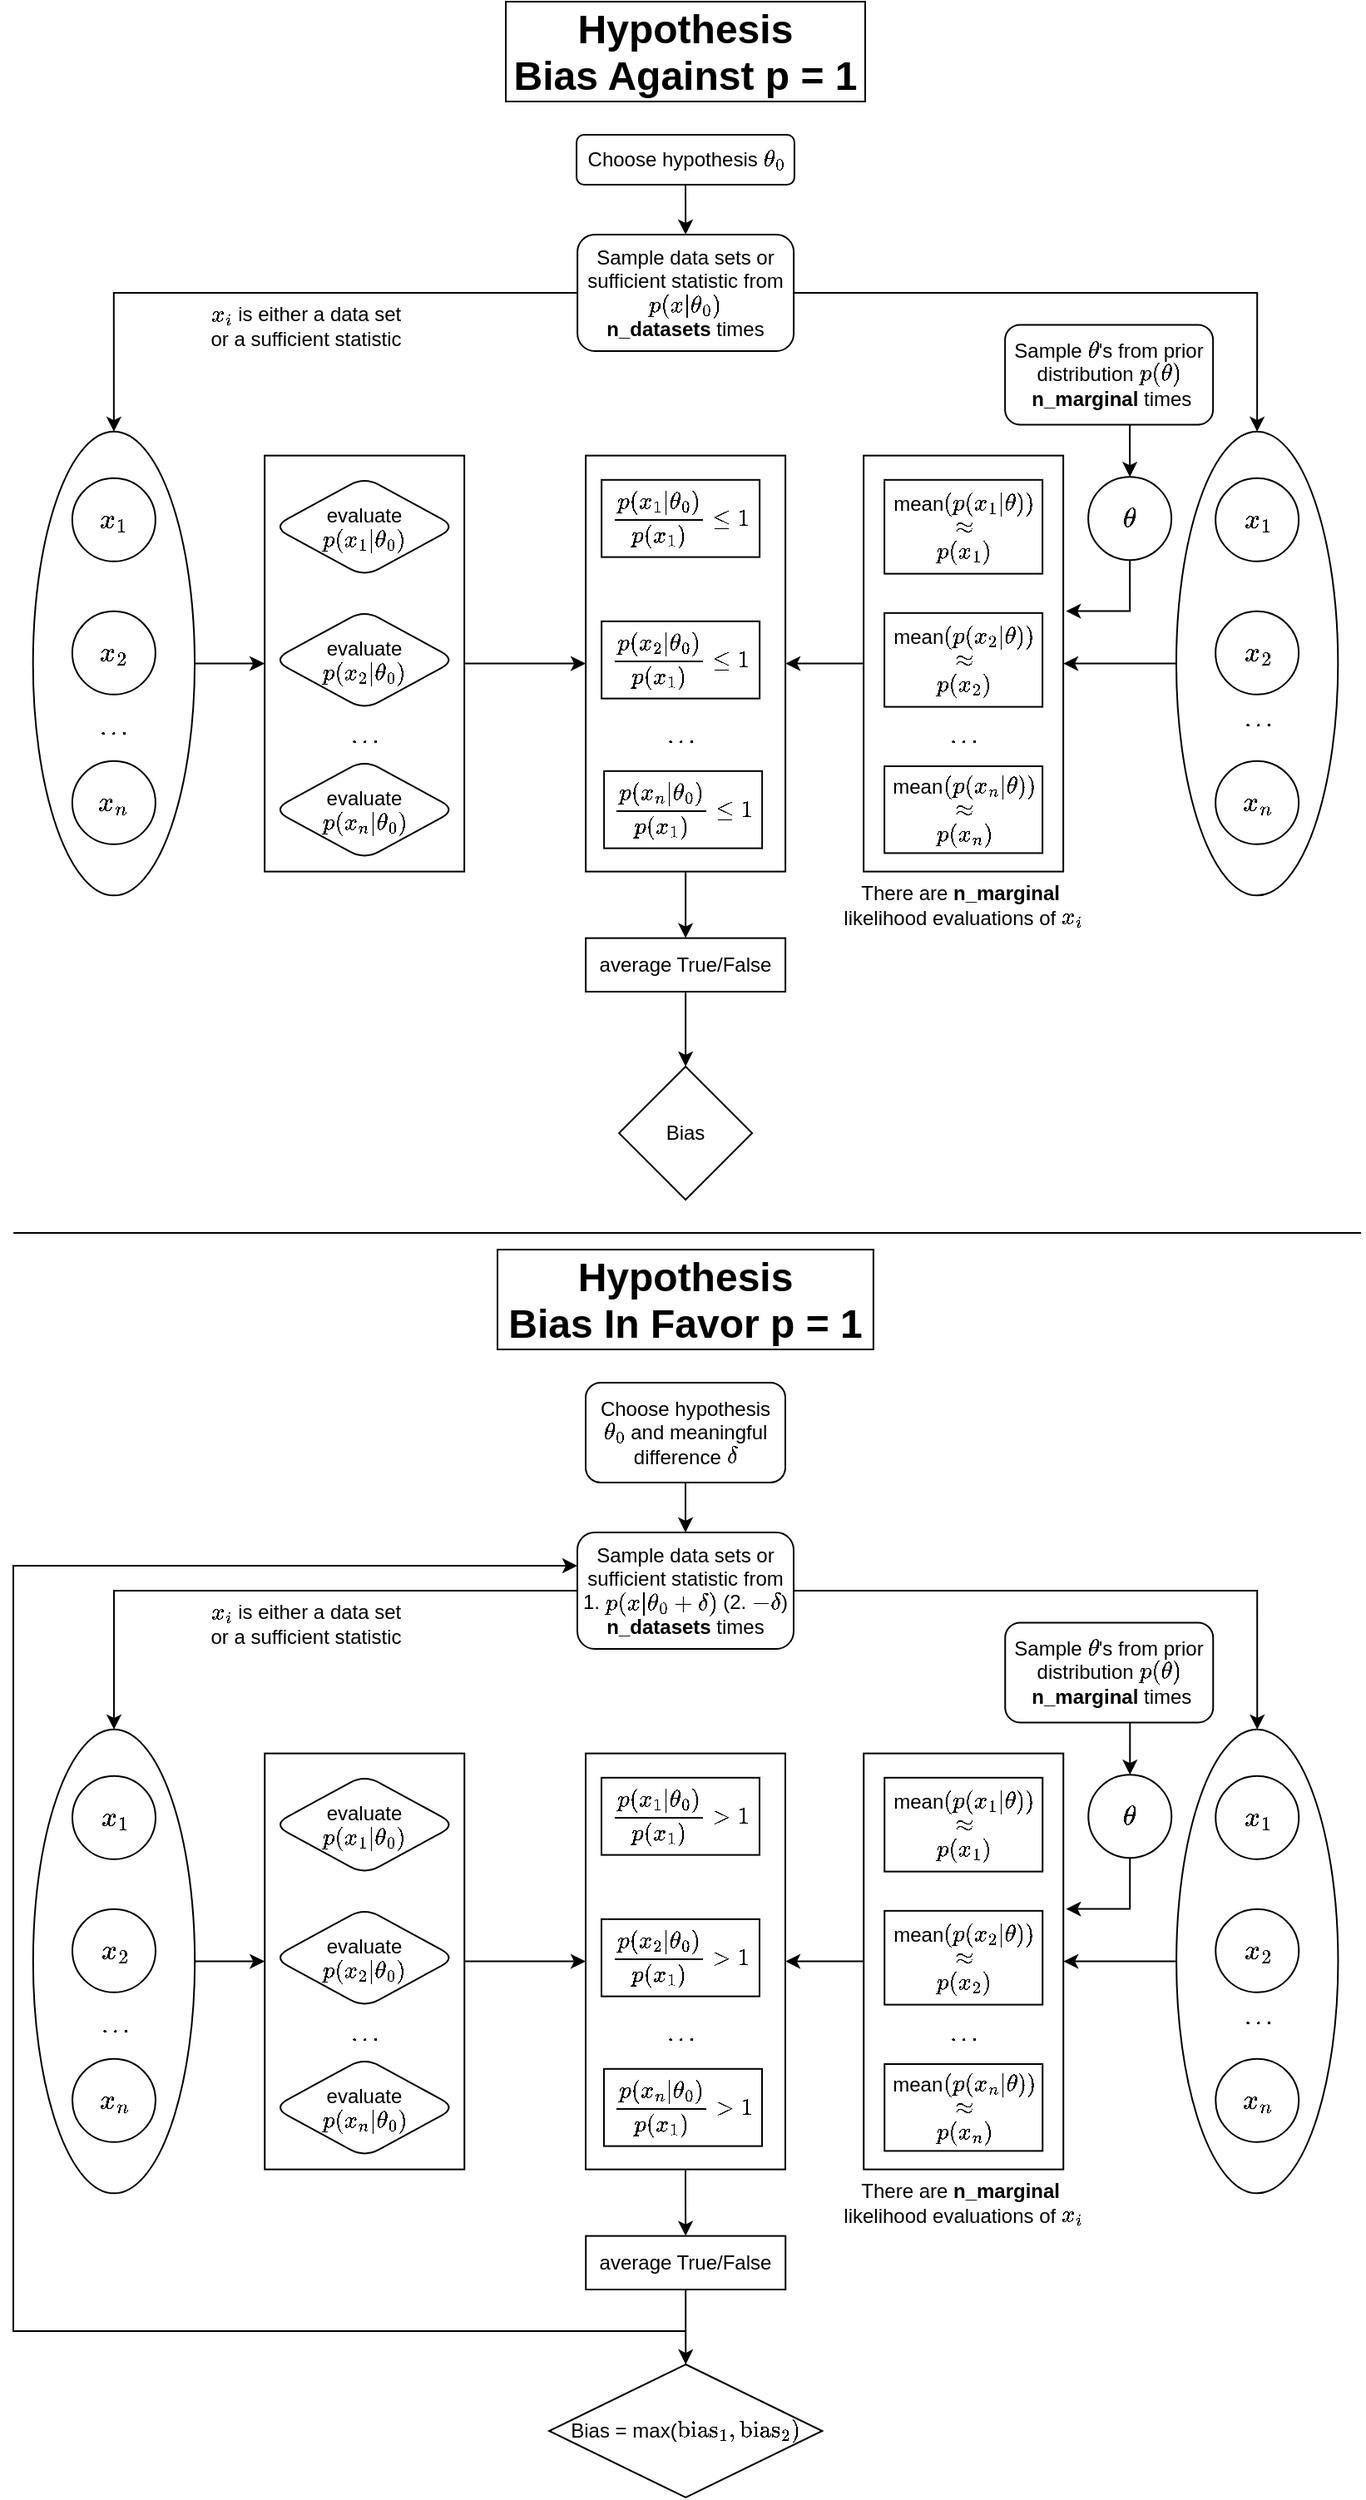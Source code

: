 <mxfile version="24.8.1">
  <diagram id="C5RBs43oDa-KdzZeNtuy" name="Page-1">
    <mxGraphModel dx="977" dy="579" grid="1" gridSize="10" guides="1" tooltips="1" connect="1" arrows="1" fold="1" page="1" pageScale="1" pageWidth="827" pageHeight="1169" math="1" shadow="0">
      <root>
        <mxCell id="WIyWlLk6GJQsqaUBKTNV-0" />
        <mxCell id="WIyWlLk6GJQsqaUBKTNV-1" parent="WIyWlLk6GJQsqaUBKTNV-0" />
        <mxCell id="u3RiiRPmAZO3Tr13F04o-112" style="edgeStyle=orthogonalEdgeStyle;rounded=0;orthogonalLoop=1;jettySize=auto;html=1;exitX=1;exitY=0.5;exitDx=0;exitDy=0;entryX=0;entryY=0.5;entryDx=0;entryDy=0;" edge="1" parent="WIyWlLk6GJQsqaUBKTNV-1" source="u3RiiRPmAZO3Tr13F04o-90" target="u3RiiRPmAZO3Tr13F04o-105">
          <mxGeometry relative="1" as="geometry" />
        </mxCell>
        <mxCell id="u3RiiRPmAZO3Tr13F04o-90" value="" style="rounded=0;whiteSpace=wrap;html=1;fillColor=none;" vertex="1" parent="WIyWlLk6GJQsqaUBKTNV-1">
          <mxGeometry x="161.07" y="272.81" width="120" height="250" as="geometry" />
        </mxCell>
        <mxCell id="u3RiiRPmAZO3Tr13F04o-113" style="edgeStyle=orthogonalEdgeStyle;rounded=0;orthogonalLoop=1;jettySize=auto;html=1;exitX=0;exitY=0.5;exitDx=0;exitDy=0;entryX=1;entryY=0.5;entryDx=0;entryDy=0;" edge="1" parent="WIyWlLk6GJQsqaUBKTNV-1" source="u3RiiRPmAZO3Tr13F04o-96" target="u3RiiRPmAZO3Tr13F04o-105">
          <mxGeometry relative="1" as="geometry" />
        </mxCell>
        <mxCell id="u3RiiRPmAZO3Tr13F04o-96" value="" style="rounded=0;whiteSpace=wrap;html=1;fillColor=none;" vertex="1" parent="WIyWlLk6GJQsqaUBKTNV-1">
          <mxGeometry x="521.06" y="272.81" width="120" height="250" as="geometry" />
        </mxCell>
        <mxCell id="u3RiiRPmAZO3Tr13F04o-2" value="&lt;h1 style=&quot;margin-top: 0px;&quot;&gt;Hypothesis &lt;br&gt;Bias Against p = 1&lt;/h1&gt;" style="text;html=1;whiteSpace=wrap;overflow=hidden;rounded=0;fontColor=default;align=center;labelPosition=center;verticalLabelPosition=middle;verticalAlign=middle;glass=0;fillColor=none;gradientColor=none;strokeColor=default;perimeterSpacing=0;" vertex="1" parent="WIyWlLk6GJQsqaUBKTNV-1">
          <mxGeometry x="306" width="216" height="60" as="geometry" />
        </mxCell>
        <mxCell id="u3RiiRPmAZO3Tr13F04o-5" value="evaluate&lt;div&gt;\(p(x_1|\theta_0)\)&lt;br&gt;&lt;/div&gt;" style="rhombus;whiteSpace=wrap;html=1;rounded=1;glass=0;strokeWidth=1;shadow=0;" vertex="1" parent="WIyWlLk6GJQsqaUBKTNV-1">
          <mxGeometry x="166.07" y="285.61" width="110" height="60" as="geometry" />
        </mxCell>
        <mxCell id="u3RiiRPmAZO3Tr13F04o-8" value="evaluate&lt;div&gt;\(p(x_2|\theta_0)\)&lt;br&gt;&lt;/div&gt;" style="rhombus;whiteSpace=wrap;html=1;rounded=1;glass=0;strokeWidth=1;shadow=0;" vertex="1" parent="WIyWlLk6GJQsqaUBKTNV-1">
          <mxGeometry x="166.07" y="365.61" width="110" height="60" as="geometry" />
        </mxCell>
        <mxCell id="u3RiiRPmAZO3Tr13F04o-11" value="evaluate&lt;div&gt;\(p(x_n|\theta_0)\)&lt;br&gt;&lt;/div&gt;" style="rhombus;whiteSpace=wrap;html=1;rounded=1;glass=0;strokeWidth=1;shadow=0;" vertex="1" parent="WIyWlLk6GJQsqaUBKTNV-1">
          <mxGeometry x="166.07" y="455.61" width="110" height="60" as="geometry" />
        </mxCell>
        <mxCell id="u3RiiRPmAZO3Tr13F04o-14" value="\(\dots\)" style="text;html=1;align=center;verticalAlign=middle;whiteSpace=wrap;rounded=0;" vertex="1" parent="WIyWlLk6GJQsqaUBKTNV-1">
          <mxGeometry x="191.07" y="425.61" width="60" height="30" as="geometry" />
        </mxCell>
        <mxCell id="u3RiiRPmAZO3Tr13F04o-18" value="" style="edgeStyle=orthogonalEdgeStyle;rounded=0;orthogonalLoop=1;jettySize=auto;html=1;" edge="1" parent="WIyWlLk6GJQsqaUBKTNV-1" source="u3RiiRPmAZO3Tr13F04o-15" target="u3RiiRPmAZO3Tr13F04o-17">
          <mxGeometry relative="1" as="geometry">
            <Array as="points">
              <mxPoint x="681.07" y="260" />
              <mxPoint x="681.07" y="260" />
            </Array>
          </mxGeometry>
        </mxCell>
        <mxCell id="u3RiiRPmAZO3Tr13F04o-15" value="Sample \(\theta\)&#39;s from prior distribution \(p(\theta)\)&amp;nbsp;&lt;span style=&quot;background-color: initial;&quot;&gt;&lt;b&gt;n_marginal&lt;/b&gt; times&lt;/span&gt;" style="rounded=1;whiteSpace=wrap;html=1;" vertex="1" parent="WIyWlLk6GJQsqaUBKTNV-1">
          <mxGeometry x="606.07" y="194.21" width="125" height="60" as="geometry" />
        </mxCell>
        <mxCell id="u3RiiRPmAZO3Tr13F04o-17" value="&lt;h3&gt;\(\theta\)&lt;/h3&gt;" style="ellipse;whiteSpace=wrap;html=1;rounded=1;" vertex="1" parent="WIyWlLk6GJQsqaUBKTNV-1">
          <mxGeometry x="656.07" y="285.61" width="50" height="50" as="geometry" />
        </mxCell>
        <mxCell id="u3RiiRPmAZO3Tr13F04o-70" style="edgeStyle=orthogonalEdgeStyle;rounded=0;orthogonalLoop=1;jettySize=auto;html=1;exitX=1;exitY=0.5;exitDx=0;exitDy=0;entryX=0;entryY=0.5;entryDx=0;entryDy=0;" edge="1" parent="WIyWlLk6GJQsqaUBKTNV-1" source="u3RiiRPmAZO3Tr13F04o-56" target="u3RiiRPmAZO3Tr13F04o-67">
          <mxGeometry relative="1" as="geometry" />
        </mxCell>
        <mxCell id="u3RiiRPmAZO3Tr13F04o-81" style="edgeStyle=orthogonalEdgeStyle;rounded=0;orthogonalLoop=1;jettySize=auto;html=1;exitX=0;exitY=0.5;exitDx=0;exitDy=0;entryX=0;entryY=0.5;entryDx=0;entryDy=0;" edge="1" parent="WIyWlLk6GJQsqaUBKTNV-1" source="u3RiiRPmAZO3Tr13F04o-56" target="u3RiiRPmAZO3Tr13F04o-80">
          <mxGeometry relative="1" as="geometry" />
        </mxCell>
        <mxCell id="u3RiiRPmAZO3Tr13F04o-56" value="Sample data sets or sufficient statistic from \(p(x|\theta_0)\)&lt;div&gt;&lt;b&gt;n_datasets&lt;/b&gt; times&lt;/div&gt;" style="rounded=1;whiteSpace=wrap;html=1;fontSize=12;glass=0;strokeWidth=1;shadow=0;" vertex="1" parent="WIyWlLk6GJQsqaUBKTNV-1">
          <mxGeometry x="349.06" y="140" width="130" height="70" as="geometry" />
        </mxCell>
        <mxCell id="u3RiiRPmAZO3Tr13F04o-59" value="\(x_i\) is either a data set or a sufficient statistic" style="text;html=1;align=center;verticalAlign=middle;whiteSpace=wrap;rounded=0;" vertex="1" parent="WIyWlLk6GJQsqaUBKTNV-1">
          <mxGeometry x="121.07" y="180" width="130" height="30" as="geometry" />
        </mxCell>
        <mxCell id="u3RiiRPmAZO3Tr13F04o-63" value="&lt;h3&gt;\(x_1\)&lt;/h3&gt;" style="ellipse;whiteSpace=wrap;html=1;rounded=1;" vertex="1" parent="WIyWlLk6GJQsqaUBKTNV-1">
          <mxGeometry x="732.57" y="286.4" width="50" height="50" as="geometry" />
        </mxCell>
        <mxCell id="u3RiiRPmAZO3Tr13F04o-64" value="&lt;h3&gt;\(x_2\)&lt;/h3&gt;" style="ellipse;whiteSpace=wrap;html=1;rounded=1;" vertex="1" parent="WIyWlLk6GJQsqaUBKTNV-1">
          <mxGeometry x="732.57" y="366.4" width="50" height="50" as="geometry" />
        </mxCell>
        <mxCell id="u3RiiRPmAZO3Tr13F04o-65" value="&lt;h3&gt;\(x_n\)&lt;/h3&gt;" style="ellipse;whiteSpace=wrap;html=1;rounded=1;" vertex="1" parent="WIyWlLk6GJQsqaUBKTNV-1">
          <mxGeometry x="732.57" y="456.4" width="50" height="50" as="geometry" />
        </mxCell>
        <mxCell id="u3RiiRPmAZO3Tr13F04o-66" value="\(\dots\)" style="text;html=1;align=center;verticalAlign=middle;whiteSpace=wrap;rounded=0;" vertex="1" parent="WIyWlLk6GJQsqaUBKTNV-1">
          <mxGeometry x="727.57" y="416.4" width="60" height="30" as="geometry" />
        </mxCell>
        <mxCell id="u3RiiRPmAZO3Tr13F04o-97" style="edgeStyle=orthogonalEdgeStyle;rounded=0;orthogonalLoop=1;jettySize=auto;html=1;exitX=0.5;exitY=1;exitDx=0;exitDy=0;entryX=1;entryY=0.5;entryDx=0;entryDy=0;" edge="1" parent="WIyWlLk6GJQsqaUBKTNV-1" source="u3RiiRPmAZO3Tr13F04o-67" target="u3RiiRPmAZO3Tr13F04o-96">
          <mxGeometry relative="1" as="geometry" />
        </mxCell>
        <mxCell id="u3RiiRPmAZO3Tr13F04o-67" value="" style="ellipse;whiteSpace=wrap;html=1;rotation=90;fillColor=none;" vertex="1" parent="WIyWlLk6GJQsqaUBKTNV-1">
          <mxGeometry x="618.2" y="349.21" width="278.75" height="97.19" as="geometry" />
        </mxCell>
        <mxCell id="u3RiiRPmAZO3Tr13F04o-76" value="&lt;h3&gt;\(x_1\)&lt;/h3&gt;" style="ellipse;whiteSpace=wrap;html=1;rounded=1;" vertex="1" parent="WIyWlLk6GJQsqaUBKTNV-1">
          <mxGeometry x="45.44" y="286.4" width="50" height="50" as="geometry" />
        </mxCell>
        <mxCell id="u3RiiRPmAZO3Tr13F04o-77" value="&lt;h3&gt;\(x_2\)&lt;/h3&gt;" style="ellipse;whiteSpace=wrap;html=1;rounded=1;" vertex="1" parent="WIyWlLk6GJQsqaUBKTNV-1">
          <mxGeometry x="45.44" y="366.4" width="50" height="50" as="geometry" />
        </mxCell>
        <mxCell id="u3RiiRPmAZO3Tr13F04o-78" value="&lt;h3&gt;\(x_n\)&lt;/h3&gt;" style="ellipse;whiteSpace=wrap;html=1;rounded=1;" vertex="1" parent="WIyWlLk6GJQsqaUBKTNV-1">
          <mxGeometry x="45.44" y="456.4" width="50" height="50" as="geometry" />
        </mxCell>
        <mxCell id="u3RiiRPmAZO3Tr13F04o-79" value="\(\dots\)" style="text;html=1;align=center;verticalAlign=middle;whiteSpace=wrap;rounded=0;" vertex="1" parent="WIyWlLk6GJQsqaUBKTNV-1">
          <mxGeometry x="40.44" y="421.4" width="60" height="30" as="geometry" />
        </mxCell>
        <mxCell id="u3RiiRPmAZO3Tr13F04o-91" style="edgeStyle=orthogonalEdgeStyle;rounded=0;orthogonalLoop=1;jettySize=auto;html=1;exitX=0.5;exitY=0;exitDx=0;exitDy=0;entryX=0;entryY=0.5;entryDx=0;entryDy=0;" edge="1" parent="WIyWlLk6GJQsqaUBKTNV-1" source="u3RiiRPmAZO3Tr13F04o-80" target="u3RiiRPmAZO3Tr13F04o-90">
          <mxGeometry relative="1" as="geometry" />
        </mxCell>
        <mxCell id="u3RiiRPmAZO3Tr13F04o-80" value="" style="ellipse;whiteSpace=wrap;html=1;rotation=90;fillColor=none;" vertex="1" parent="WIyWlLk6GJQsqaUBKTNV-1">
          <mxGeometry x="-68.94" y="349.21" width="278.75" height="97.19" as="geometry" />
        </mxCell>
        <mxCell id="u3RiiRPmAZO3Tr13F04o-95" value="\(\dots\)" style="text;html=1;align=center;verticalAlign=middle;whiteSpace=wrap;rounded=0;" vertex="1" parent="WIyWlLk6GJQsqaUBKTNV-1">
          <mxGeometry x="551.06" y="425.61" width="60" height="30" as="geometry" />
        </mxCell>
        <mxCell id="u3RiiRPmAZO3Tr13F04o-98" style="edgeStyle=orthogonalEdgeStyle;rounded=0;orthogonalLoop=1;jettySize=auto;html=1;exitX=0.5;exitY=1;exitDx=0;exitDy=0;entryX=1.013;entryY=0.374;entryDx=0;entryDy=0;entryPerimeter=0;" edge="1" parent="WIyWlLk6GJQsqaUBKTNV-1" source="u3RiiRPmAZO3Tr13F04o-17" target="u3RiiRPmAZO3Tr13F04o-96">
          <mxGeometry relative="1" as="geometry" />
        </mxCell>
        <mxCell id="u3RiiRPmAZO3Tr13F04o-100" value="&lt;span style=&quot;text-wrap: nowrap;&quot;&gt;There are&amp;nbsp;&lt;/span&gt;&lt;b style=&quot;text-wrap: nowrap;&quot;&gt;n_marginal&amp;nbsp;&lt;/b&gt;&lt;div&gt;&lt;span style=&quot;text-wrap: nowrap;&quot;&gt;likelihood evaluations of \(x_i\)&lt;/span&gt;&lt;/div&gt;" style="text;html=1;align=center;verticalAlign=middle;whiteSpace=wrap;rounded=0;fillColor=none;" vertex="1" parent="WIyWlLk6GJQsqaUBKTNV-1">
          <mxGeometry x="503.06" y="522.81" width="156" height="40" as="geometry" />
        </mxCell>
        <mxCell id="u3RiiRPmAZO3Tr13F04o-101" value="mean\(\left(p(x_n|\theta)\right)\)&lt;div&gt;&lt;div&gt;\(\approx\)&lt;/div&gt;&lt;div&gt;\(p(x_n)\)&lt;/div&gt;&lt;/div&gt;" style="rounded=0;whiteSpace=wrap;html=1;" vertex="1" parent="WIyWlLk6GJQsqaUBKTNV-1">
          <mxGeometry x="533.56" y="459.51" width="95" height="52.2" as="geometry" />
        </mxCell>
        <mxCell id="u3RiiRPmAZO3Tr13F04o-103" value="mean\(\left(p(x_2|\theta)\right)\)&lt;div&gt;&lt;div&gt;\(\approx\)&lt;/div&gt;&lt;div&gt;\(p(x_2)\)&lt;/div&gt;&lt;/div&gt;" style="rounded=0;whiteSpace=wrap;html=1;" vertex="1" parent="WIyWlLk6GJQsqaUBKTNV-1">
          <mxGeometry x="533.56" y="367.41" width="95" height="56.4" as="geometry" />
        </mxCell>
        <mxCell id="u3RiiRPmAZO3Tr13F04o-104" value="mean\(\left(p(x_1|\theta)\right)\)&lt;div&gt;\(\approx\)&lt;/div&gt;&lt;div&gt;\(p(x_1)\)&lt;/div&gt;" style="rounded=0;whiteSpace=wrap;html=1;" vertex="1" parent="WIyWlLk6GJQsqaUBKTNV-1">
          <mxGeometry x="533.56" y="287.41" width="95" height="56.4" as="geometry" />
        </mxCell>
        <mxCell id="u3RiiRPmAZO3Tr13F04o-115" value="" style="edgeStyle=orthogonalEdgeStyle;rounded=0;orthogonalLoop=1;jettySize=auto;html=1;" edge="1" parent="WIyWlLk6GJQsqaUBKTNV-1" source="u3RiiRPmAZO3Tr13F04o-105" target="u3RiiRPmAZO3Tr13F04o-114">
          <mxGeometry relative="1" as="geometry" />
        </mxCell>
        <mxCell id="u3RiiRPmAZO3Tr13F04o-105" value="" style="rounded=0;whiteSpace=wrap;html=1;fillColor=none;" vertex="1" parent="WIyWlLk6GJQsqaUBKTNV-1">
          <mxGeometry x="354.06" y="272.81" width="120" height="250" as="geometry" />
        </mxCell>
        <mxCell id="u3RiiRPmAZO3Tr13F04o-106" value="\(\dots\)" style="text;html=1;align=center;verticalAlign=middle;whiteSpace=wrap;rounded=0;" vertex="1" parent="WIyWlLk6GJQsqaUBKTNV-1">
          <mxGeometry x="381.06" y="425.61" width="60" height="30" as="geometry" />
        </mxCell>
        <mxCell id="u3RiiRPmAZO3Tr13F04o-109" value="$$\frac{p(x_1|\theta_0)}{p(x_1)} \leq 1$$" style="rounded=0;whiteSpace=wrap;html=1;" vertex="1" parent="WIyWlLk6GJQsqaUBKTNV-1">
          <mxGeometry x="363.56" y="287.41" width="95" height="46.4" as="geometry" />
        </mxCell>
        <mxCell id="u3RiiRPmAZO3Tr13F04o-110" value="$$\frac{p(x_2|\theta_0)}{p(x_1)} \leq 1$$" style="rounded=0;whiteSpace=wrap;html=1;" vertex="1" parent="WIyWlLk6GJQsqaUBKTNV-1">
          <mxGeometry x="363.56" y="372.41" width="95" height="46.4" as="geometry" />
        </mxCell>
        <mxCell id="u3RiiRPmAZO3Tr13F04o-111" value="$$\frac{p(x_n|\theta_0)}{p(x_1)} \leq 1$$" style="rounded=0;whiteSpace=wrap;html=1;" vertex="1" parent="WIyWlLk6GJQsqaUBKTNV-1">
          <mxGeometry x="365.06" y="462.41" width="95" height="46.4" as="geometry" />
        </mxCell>
        <mxCell id="u3RiiRPmAZO3Tr13F04o-119" value="" style="edgeStyle=orthogonalEdgeStyle;rounded=0;orthogonalLoop=1;jettySize=auto;html=1;" edge="1" parent="WIyWlLk6GJQsqaUBKTNV-1" source="u3RiiRPmAZO3Tr13F04o-114" target="u3RiiRPmAZO3Tr13F04o-118">
          <mxGeometry relative="1" as="geometry" />
        </mxCell>
        <mxCell id="u3RiiRPmAZO3Tr13F04o-114" value="average True/False" style="whiteSpace=wrap;html=1;fillColor=none;rounded=0;" vertex="1" parent="WIyWlLk6GJQsqaUBKTNV-1">
          <mxGeometry x="354.06" y="562.81" width="120" height="32.19" as="geometry" />
        </mxCell>
        <mxCell id="u3RiiRPmAZO3Tr13F04o-118" value="Bias" style="rhombus;whiteSpace=wrap;html=1;fillColor=none;rounded=0;" vertex="1" parent="WIyWlLk6GJQsqaUBKTNV-1">
          <mxGeometry x="374.06" y="639.995" width="80" height="80" as="geometry" />
        </mxCell>
        <mxCell id="u3RiiRPmAZO3Tr13F04o-120" value="" style="endArrow=none;html=1;rounded=0;" edge="1" parent="WIyWlLk6GJQsqaUBKTNV-1">
          <mxGeometry width="50" height="50" relative="1" as="geometry">
            <mxPoint x="820.06" y="740" as="sourcePoint" />
            <mxPoint x="10.06" y="740" as="targetPoint" />
          </mxGeometry>
        </mxCell>
        <mxCell id="u3RiiRPmAZO3Tr13F04o-121" value="&lt;h1 style=&quot;margin-top: 0px;&quot;&gt;Hypothesis &lt;br&gt;Bias In Favor p = 1&lt;/h1&gt;" style="text;html=1;whiteSpace=wrap;overflow=hidden;rounded=0;fontColor=default;align=center;labelPosition=center;verticalLabelPosition=middle;verticalAlign=middle;glass=0;fillColor=none;gradientColor=none;strokeColor=default;perimeterSpacing=0;" vertex="1" parent="WIyWlLk6GJQsqaUBKTNV-1">
          <mxGeometry x="301" y="750" width="225.94" height="60" as="geometry" />
        </mxCell>
        <mxCell id="u3RiiRPmAZO3Tr13F04o-167" style="edgeStyle=orthogonalEdgeStyle;rounded=0;orthogonalLoop=1;jettySize=auto;html=1;exitX=0.5;exitY=1;exitDx=0;exitDy=0;" edge="1" parent="WIyWlLk6GJQsqaUBKTNV-1" source="u3RiiRPmAZO3Tr13F04o-122" target="u3RiiRPmAZO3Tr13F04o-138">
          <mxGeometry relative="1" as="geometry" />
        </mxCell>
        <mxCell id="u3RiiRPmAZO3Tr13F04o-122" value="Choose hypothesis \(\theta_0\) and meaningful difference \(\delta\)" style="rounded=1;whiteSpace=wrap;html=1;" vertex="1" parent="WIyWlLk6GJQsqaUBKTNV-1">
          <mxGeometry x="354" y="830" width="120" height="60" as="geometry" />
        </mxCell>
        <mxCell id="u3RiiRPmAZO3Tr13F04o-124" style="edgeStyle=orthogonalEdgeStyle;rounded=0;orthogonalLoop=1;jettySize=auto;html=1;exitX=0.5;exitY=1;exitDx=0;exitDy=0;entryX=0.5;entryY=0;entryDx=0;entryDy=0;" edge="1" parent="WIyWlLk6GJQsqaUBKTNV-1" source="u3RiiRPmAZO3Tr13F04o-123" target="u3RiiRPmAZO3Tr13F04o-56">
          <mxGeometry relative="1" as="geometry" />
        </mxCell>
        <mxCell id="u3RiiRPmAZO3Tr13F04o-123" value="Choose hypothesis \(\theta_0\)" style="rounded=1;whiteSpace=wrap;html=1;" vertex="1" parent="WIyWlLk6GJQsqaUBKTNV-1">
          <mxGeometry x="348.53" y="80" width="130.94" height="30" as="geometry" />
        </mxCell>
        <mxCell id="u3RiiRPmAZO3Tr13F04o-125" style="edgeStyle=orthogonalEdgeStyle;rounded=0;orthogonalLoop=1;jettySize=auto;html=1;exitX=1;exitY=0.5;exitDx=0;exitDy=0;entryX=0;entryY=0.5;entryDx=0;entryDy=0;" edge="1" parent="WIyWlLk6GJQsqaUBKTNV-1" source="u3RiiRPmAZO3Tr13F04o-126" target="u3RiiRPmAZO3Tr13F04o-159">
          <mxGeometry relative="1" as="geometry" />
        </mxCell>
        <mxCell id="u3RiiRPmAZO3Tr13F04o-126" value="" style="rounded=0;whiteSpace=wrap;html=1;fillColor=none;" vertex="1" parent="WIyWlLk6GJQsqaUBKTNV-1">
          <mxGeometry x="161.13" y="1052.81" width="120" height="250" as="geometry" />
        </mxCell>
        <mxCell id="u3RiiRPmAZO3Tr13F04o-127" style="edgeStyle=orthogonalEdgeStyle;rounded=0;orthogonalLoop=1;jettySize=auto;html=1;exitX=0;exitY=0.5;exitDx=0;exitDy=0;entryX=1;entryY=0.5;entryDx=0;entryDy=0;" edge="1" parent="WIyWlLk6GJQsqaUBKTNV-1" source="u3RiiRPmAZO3Tr13F04o-128" target="u3RiiRPmAZO3Tr13F04o-159">
          <mxGeometry relative="1" as="geometry" />
        </mxCell>
        <mxCell id="u3RiiRPmAZO3Tr13F04o-128" value="" style="rounded=0;whiteSpace=wrap;html=1;fillColor=none;" vertex="1" parent="WIyWlLk6GJQsqaUBKTNV-1">
          <mxGeometry x="521.12" y="1052.81" width="120" height="250" as="geometry" />
        </mxCell>
        <mxCell id="u3RiiRPmAZO3Tr13F04o-129" value="evaluate&lt;div&gt;\(p(x_1|\theta_0)\)&lt;br&gt;&lt;/div&gt;" style="rhombus;whiteSpace=wrap;html=1;rounded=1;glass=0;strokeWidth=1;shadow=0;" vertex="1" parent="WIyWlLk6GJQsqaUBKTNV-1">
          <mxGeometry x="166.13" y="1065.61" width="110" height="60" as="geometry" />
        </mxCell>
        <mxCell id="u3RiiRPmAZO3Tr13F04o-130" value="evaluate&lt;div&gt;\(p(x_2|\theta_0)\)&lt;br&gt;&lt;/div&gt;" style="rhombus;whiteSpace=wrap;html=1;rounded=1;glass=0;strokeWidth=1;shadow=0;" vertex="1" parent="WIyWlLk6GJQsqaUBKTNV-1">
          <mxGeometry x="166.13" y="1145.61" width="110" height="60" as="geometry" />
        </mxCell>
        <mxCell id="u3RiiRPmAZO3Tr13F04o-131" value="evaluate&lt;div&gt;\(p(x_n|\theta_0)\)&lt;br&gt;&lt;/div&gt;" style="rhombus;whiteSpace=wrap;html=1;rounded=1;glass=0;strokeWidth=1;shadow=0;" vertex="1" parent="WIyWlLk6GJQsqaUBKTNV-1">
          <mxGeometry x="166.13" y="1235.61" width="110" height="60" as="geometry" />
        </mxCell>
        <mxCell id="u3RiiRPmAZO3Tr13F04o-132" value="\(\dots\)" style="text;html=1;align=center;verticalAlign=middle;whiteSpace=wrap;rounded=0;" vertex="1" parent="WIyWlLk6GJQsqaUBKTNV-1">
          <mxGeometry x="191.13" y="1205.61" width="60" height="30" as="geometry" />
        </mxCell>
        <mxCell id="u3RiiRPmAZO3Tr13F04o-133" value="" style="edgeStyle=orthogonalEdgeStyle;rounded=0;orthogonalLoop=1;jettySize=auto;html=1;" edge="1" parent="WIyWlLk6GJQsqaUBKTNV-1" source="u3RiiRPmAZO3Tr13F04o-134" target="u3RiiRPmAZO3Tr13F04o-135">
          <mxGeometry relative="1" as="geometry">
            <Array as="points">
              <mxPoint x="681.13" y="1040" />
              <mxPoint x="681.13" y="1040" />
            </Array>
          </mxGeometry>
        </mxCell>
        <mxCell id="u3RiiRPmAZO3Tr13F04o-134" value="Sample \(\theta\)&#39;s from prior distribution \(p(\theta)\)&amp;nbsp;&lt;span style=&quot;background-color: initial;&quot;&gt;&lt;b&gt;n_marginal&lt;/b&gt; times&lt;/span&gt;" style="rounded=1;whiteSpace=wrap;html=1;" vertex="1" parent="WIyWlLk6GJQsqaUBKTNV-1">
          <mxGeometry x="606.13" y="974.21" width="125" height="60" as="geometry" />
        </mxCell>
        <mxCell id="u3RiiRPmAZO3Tr13F04o-135" value="&lt;h3&gt;\(\theta\)&lt;/h3&gt;" style="ellipse;whiteSpace=wrap;html=1;rounded=1;" vertex="1" parent="WIyWlLk6GJQsqaUBKTNV-1">
          <mxGeometry x="656.13" y="1065.61" width="50" height="50" as="geometry" />
        </mxCell>
        <mxCell id="u3RiiRPmAZO3Tr13F04o-136" style="edgeStyle=orthogonalEdgeStyle;rounded=0;orthogonalLoop=1;jettySize=auto;html=1;exitX=1;exitY=0.5;exitDx=0;exitDy=0;entryX=0;entryY=0.5;entryDx=0;entryDy=0;" edge="1" parent="WIyWlLk6GJQsqaUBKTNV-1" source="u3RiiRPmAZO3Tr13F04o-138" target="u3RiiRPmAZO3Tr13F04o-145">
          <mxGeometry relative="1" as="geometry" />
        </mxCell>
        <mxCell id="u3RiiRPmAZO3Tr13F04o-137" style="edgeStyle=orthogonalEdgeStyle;rounded=0;orthogonalLoop=1;jettySize=auto;html=1;exitX=0;exitY=0.5;exitDx=0;exitDy=0;entryX=0;entryY=0.5;entryDx=0;entryDy=0;" edge="1" parent="WIyWlLk6GJQsqaUBKTNV-1" source="u3RiiRPmAZO3Tr13F04o-138" target="u3RiiRPmAZO3Tr13F04o-151">
          <mxGeometry relative="1" as="geometry" />
        </mxCell>
        <mxCell id="u3RiiRPmAZO3Tr13F04o-138" value="Sample data sets or sufficient statistic from 1. \(p(x|\theta_0 + \delta)\) (2. \(- \delta\))&lt;div&gt;&lt;b&gt;n_datasets&lt;/b&gt; times&lt;/div&gt;" style="rounded=1;whiteSpace=wrap;html=1;fontSize=12;glass=0;strokeWidth=1;shadow=0;" vertex="1" parent="WIyWlLk6GJQsqaUBKTNV-1">
          <mxGeometry x="349" y="920" width="130" height="70" as="geometry" />
        </mxCell>
        <mxCell id="u3RiiRPmAZO3Tr13F04o-139" value="\(x_i\) is either a data set or a sufficient statistic" style="text;html=1;align=center;verticalAlign=middle;whiteSpace=wrap;rounded=0;" vertex="1" parent="WIyWlLk6GJQsqaUBKTNV-1">
          <mxGeometry x="121.13" y="960" width="130" height="30" as="geometry" />
        </mxCell>
        <mxCell id="u3RiiRPmAZO3Tr13F04o-140" value="&lt;h3&gt;\(x_1\)&lt;/h3&gt;" style="ellipse;whiteSpace=wrap;html=1;rounded=1;" vertex="1" parent="WIyWlLk6GJQsqaUBKTNV-1">
          <mxGeometry x="732.63" y="1066.4" width="50" height="50" as="geometry" />
        </mxCell>
        <mxCell id="u3RiiRPmAZO3Tr13F04o-141" value="&lt;h3&gt;\(x_2\)&lt;/h3&gt;" style="ellipse;whiteSpace=wrap;html=1;rounded=1;" vertex="1" parent="WIyWlLk6GJQsqaUBKTNV-1">
          <mxGeometry x="732.63" y="1146.4" width="50" height="50" as="geometry" />
        </mxCell>
        <mxCell id="u3RiiRPmAZO3Tr13F04o-142" value="&lt;h3&gt;\(x_n\)&lt;/h3&gt;" style="ellipse;whiteSpace=wrap;html=1;rounded=1;" vertex="1" parent="WIyWlLk6GJQsqaUBKTNV-1">
          <mxGeometry x="732.63" y="1236.4" width="50" height="50" as="geometry" />
        </mxCell>
        <mxCell id="u3RiiRPmAZO3Tr13F04o-143" value="\(\dots\)" style="text;html=1;align=center;verticalAlign=middle;whiteSpace=wrap;rounded=0;" vertex="1" parent="WIyWlLk6GJQsqaUBKTNV-1">
          <mxGeometry x="727.63" y="1196.4" width="60" height="30" as="geometry" />
        </mxCell>
        <mxCell id="u3RiiRPmAZO3Tr13F04o-144" style="edgeStyle=orthogonalEdgeStyle;rounded=0;orthogonalLoop=1;jettySize=auto;html=1;exitX=0.5;exitY=1;exitDx=0;exitDy=0;entryX=1;entryY=0.5;entryDx=0;entryDy=0;" edge="1" parent="WIyWlLk6GJQsqaUBKTNV-1" source="u3RiiRPmAZO3Tr13F04o-145" target="u3RiiRPmAZO3Tr13F04o-128">
          <mxGeometry relative="1" as="geometry" />
        </mxCell>
        <mxCell id="u3RiiRPmAZO3Tr13F04o-145" value="" style="ellipse;whiteSpace=wrap;html=1;rotation=90;fillColor=none;" vertex="1" parent="WIyWlLk6GJQsqaUBKTNV-1">
          <mxGeometry x="618.26" y="1129.21" width="278.75" height="97.19" as="geometry" />
        </mxCell>
        <mxCell id="u3RiiRPmAZO3Tr13F04o-146" value="&lt;h3&gt;\(x_1\)&lt;/h3&gt;" style="ellipse;whiteSpace=wrap;html=1;rounded=1;" vertex="1" parent="WIyWlLk6GJQsqaUBKTNV-1">
          <mxGeometry x="45.5" y="1066.4" width="50" height="50" as="geometry" />
        </mxCell>
        <mxCell id="u3RiiRPmAZO3Tr13F04o-147" value="&lt;h3&gt;\(x_2\)&lt;/h3&gt;" style="ellipse;whiteSpace=wrap;html=1;rounded=1;" vertex="1" parent="WIyWlLk6GJQsqaUBKTNV-1">
          <mxGeometry x="45.5" y="1146.4" width="50" height="50" as="geometry" />
        </mxCell>
        <mxCell id="u3RiiRPmAZO3Tr13F04o-148" value="&lt;h3&gt;\(x_n\)&lt;/h3&gt;" style="ellipse;whiteSpace=wrap;html=1;rounded=1;" vertex="1" parent="WIyWlLk6GJQsqaUBKTNV-1">
          <mxGeometry x="45.5" y="1236.4" width="50" height="50" as="geometry" />
        </mxCell>
        <mxCell id="u3RiiRPmAZO3Tr13F04o-149" value="\(\dots\)" style="text;html=1;align=center;verticalAlign=middle;whiteSpace=wrap;rounded=0;" vertex="1" parent="WIyWlLk6GJQsqaUBKTNV-1">
          <mxGeometry x="40.5" y="1201.4" width="60" height="30" as="geometry" />
        </mxCell>
        <mxCell id="u3RiiRPmAZO3Tr13F04o-150" style="edgeStyle=orthogonalEdgeStyle;rounded=0;orthogonalLoop=1;jettySize=auto;html=1;exitX=0.5;exitY=0;exitDx=0;exitDy=0;entryX=0;entryY=0.5;entryDx=0;entryDy=0;" edge="1" parent="WIyWlLk6GJQsqaUBKTNV-1" source="u3RiiRPmAZO3Tr13F04o-151" target="u3RiiRPmAZO3Tr13F04o-126">
          <mxGeometry relative="1" as="geometry" />
        </mxCell>
        <mxCell id="u3RiiRPmAZO3Tr13F04o-151" value="" style="ellipse;whiteSpace=wrap;html=1;rotation=90;fillColor=none;" vertex="1" parent="WIyWlLk6GJQsqaUBKTNV-1">
          <mxGeometry x="-68.88" y="1129.21" width="278.75" height="97.19" as="geometry" />
        </mxCell>
        <mxCell id="u3RiiRPmAZO3Tr13F04o-152" value="\(\dots\)" style="text;html=1;align=center;verticalAlign=middle;whiteSpace=wrap;rounded=0;" vertex="1" parent="WIyWlLk6GJQsqaUBKTNV-1">
          <mxGeometry x="551.12" y="1205.61" width="60" height="30" as="geometry" />
        </mxCell>
        <mxCell id="u3RiiRPmAZO3Tr13F04o-153" style="edgeStyle=orthogonalEdgeStyle;rounded=0;orthogonalLoop=1;jettySize=auto;html=1;exitX=0.5;exitY=1;exitDx=0;exitDy=0;entryX=1.013;entryY=0.374;entryDx=0;entryDy=0;entryPerimeter=0;" edge="1" parent="WIyWlLk6GJQsqaUBKTNV-1" source="u3RiiRPmAZO3Tr13F04o-135" target="u3RiiRPmAZO3Tr13F04o-128">
          <mxGeometry relative="1" as="geometry" />
        </mxCell>
        <mxCell id="u3RiiRPmAZO3Tr13F04o-154" value="&lt;span style=&quot;text-wrap: nowrap;&quot;&gt;There are&amp;nbsp;&lt;/span&gt;&lt;b style=&quot;text-wrap: nowrap;&quot;&gt;n_marginal&amp;nbsp;&lt;/b&gt;&lt;div&gt;&lt;span style=&quot;text-wrap: nowrap;&quot;&gt;likelihood evaluations of \(x_i\)&lt;/span&gt;&lt;/div&gt;" style="text;html=1;align=center;verticalAlign=middle;whiteSpace=wrap;rounded=0;fillColor=none;" vertex="1" parent="WIyWlLk6GJQsqaUBKTNV-1">
          <mxGeometry x="503.12" y="1302.81" width="156" height="40" as="geometry" />
        </mxCell>
        <mxCell id="u3RiiRPmAZO3Tr13F04o-155" value="mean\(\left(p(x_n|\theta)\right)\)&lt;div&gt;&lt;div&gt;\(\approx\)&lt;/div&gt;&lt;div&gt;\(p(x_n)\)&lt;/div&gt;&lt;/div&gt;" style="rounded=0;whiteSpace=wrap;html=1;" vertex="1" parent="WIyWlLk6GJQsqaUBKTNV-1">
          <mxGeometry x="533.62" y="1239.51" width="95" height="52.2" as="geometry" />
        </mxCell>
        <mxCell id="u3RiiRPmAZO3Tr13F04o-156" value="mean\(\left(p(x_2|\theta)\right)\)&lt;div&gt;&lt;div&gt;\(\approx\)&lt;/div&gt;&lt;div&gt;\(p(x_2)\)&lt;/div&gt;&lt;/div&gt;" style="rounded=0;whiteSpace=wrap;html=1;" vertex="1" parent="WIyWlLk6GJQsqaUBKTNV-1">
          <mxGeometry x="533.62" y="1147.41" width="95" height="56.4" as="geometry" />
        </mxCell>
        <mxCell id="u3RiiRPmAZO3Tr13F04o-157" value="mean\(\left(p(x_1|\theta)\right)\)&lt;div&gt;\(\approx\)&lt;/div&gt;&lt;div&gt;\(p(x_1)\)&lt;/div&gt;" style="rounded=0;whiteSpace=wrap;html=1;" vertex="1" parent="WIyWlLk6GJQsqaUBKTNV-1">
          <mxGeometry x="533.62" y="1067.41" width="95" height="56.4" as="geometry" />
        </mxCell>
        <mxCell id="u3RiiRPmAZO3Tr13F04o-158" value="" style="edgeStyle=orthogonalEdgeStyle;rounded=0;orthogonalLoop=1;jettySize=auto;html=1;" edge="1" parent="WIyWlLk6GJQsqaUBKTNV-1" source="u3RiiRPmAZO3Tr13F04o-159" target="u3RiiRPmAZO3Tr13F04o-165">
          <mxGeometry relative="1" as="geometry" />
        </mxCell>
        <mxCell id="u3RiiRPmAZO3Tr13F04o-159" value="" style="rounded=0;whiteSpace=wrap;html=1;fillColor=none;" vertex="1" parent="WIyWlLk6GJQsqaUBKTNV-1">
          <mxGeometry x="354" y="1052.81" width="120" height="250" as="geometry" />
        </mxCell>
        <mxCell id="u3RiiRPmAZO3Tr13F04o-160" value="\(\dots\)" style="text;html=1;align=center;verticalAlign=middle;whiteSpace=wrap;rounded=0;" vertex="1" parent="WIyWlLk6GJQsqaUBKTNV-1">
          <mxGeometry x="381" y="1205.61" width="60" height="30" as="geometry" />
        </mxCell>
        <mxCell id="u3RiiRPmAZO3Tr13F04o-161" value="$$\frac{p(x_1|\theta_0)}{p(x_1)} &amp;gt; 1$$" style="rounded=0;whiteSpace=wrap;html=1;" vertex="1" parent="WIyWlLk6GJQsqaUBKTNV-1">
          <mxGeometry x="363.5" y="1067.41" width="95" height="46.4" as="geometry" />
        </mxCell>
        <mxCell id="u3RiiRPmAZO3Tr13F04o-162" value="$$\frac{p(x_2|\theta_0)}{p(x_1)} &amp;gt; 1$$" style="rounded=0;whiteSpace=wrap;html=1;" vertex="1" parent="WIyWlLk6GJQsqaUBKTNV-1">
          <mxGeometry x="363.5" y="1152.41" width="95" height="46.4" as="geometry" />
        </mxCell>
        <mxCell id="u3RiiRPmAZO3Tr13F04o-163" value="$$\frac{p(x_n|\theta_0)}{p(x_1)} &amp;gt; 1$$" style="rounded=0;whiteSpace=wrap;html=1;" vertex="1" parent="WIyWlLk6GJQsqaUBKTNV-1">
          <mxGeometry x="365" y="1242.41" width="95" height="46.4" as="geometry" />
        </mxCell>
        <mxCell id="u3RiiRPmAZO3Tr13F04o-164" value="" style="edgeStyle=orthogonalEdgeStyle;rounded=0;orthogonalLoop=1;jettySize=auto;html=1;" edge="1" parent="WIyWlLk6GJQsqaUBKTNV-1" source="u3RiiRPmAZO3Tr13F04o-165" target="u3RiiRPmAZO3Tr13F04o-166">
          <mxGeometry relative="1" as="geometry" />
        </mxCell>
        <mxCell id="u3RiiRPmAZO3Tr13F04o-165" value="average True/False" style="whiteSpace=wrap;html=1;fillColor=none;rounded=0;" vertex="1" parent="WIyWlLk6GJQsqaUBKTNV-1">
          <mxGeometry x="354.12" y="1342.81" width="120" height="32.19" as="geometry" />
        </mxCell>
        <mxCell id="u3RiiRPmAZO3Tr13F04o-166" value="Bias = max(\(\text{bias}_1,\text{bias}_2)\)" style="rhombus;whiteSpace=wrap;html=1;fillColor=none;rounded=0;" vertex="1" parent="WIyWlLk6GJQsqaUBKTNV-1">
          <mxGeometry x="332.06" y="1420" width="164.12" height="80" as="geometry" />
        </mxCell>
        <mxCell id="u3RiiRPmAZO3Tr13F04o-168" value="" style="endArrow=classic;html=1;rounded=0;" edge="1" parent="WIyWlLk6GJQsqaUBKTNV-1">
          <mxGeometry width="50" height="50" relative="1" as="geometry">
            <mxPoint x="414" y="1400" as="sourcePoint" />
            <mxPoint x="349" y="940" as="targetPoint" />
            <Array as="points">
              <mxPoint x="10" y="1400" />
              <mxPoint x="10" y="940" />
            </Array>
          </mxGeometry>
        </mxCell>
      </root>
    </mxGraphModel>
  </diagram>
</mxfile>
